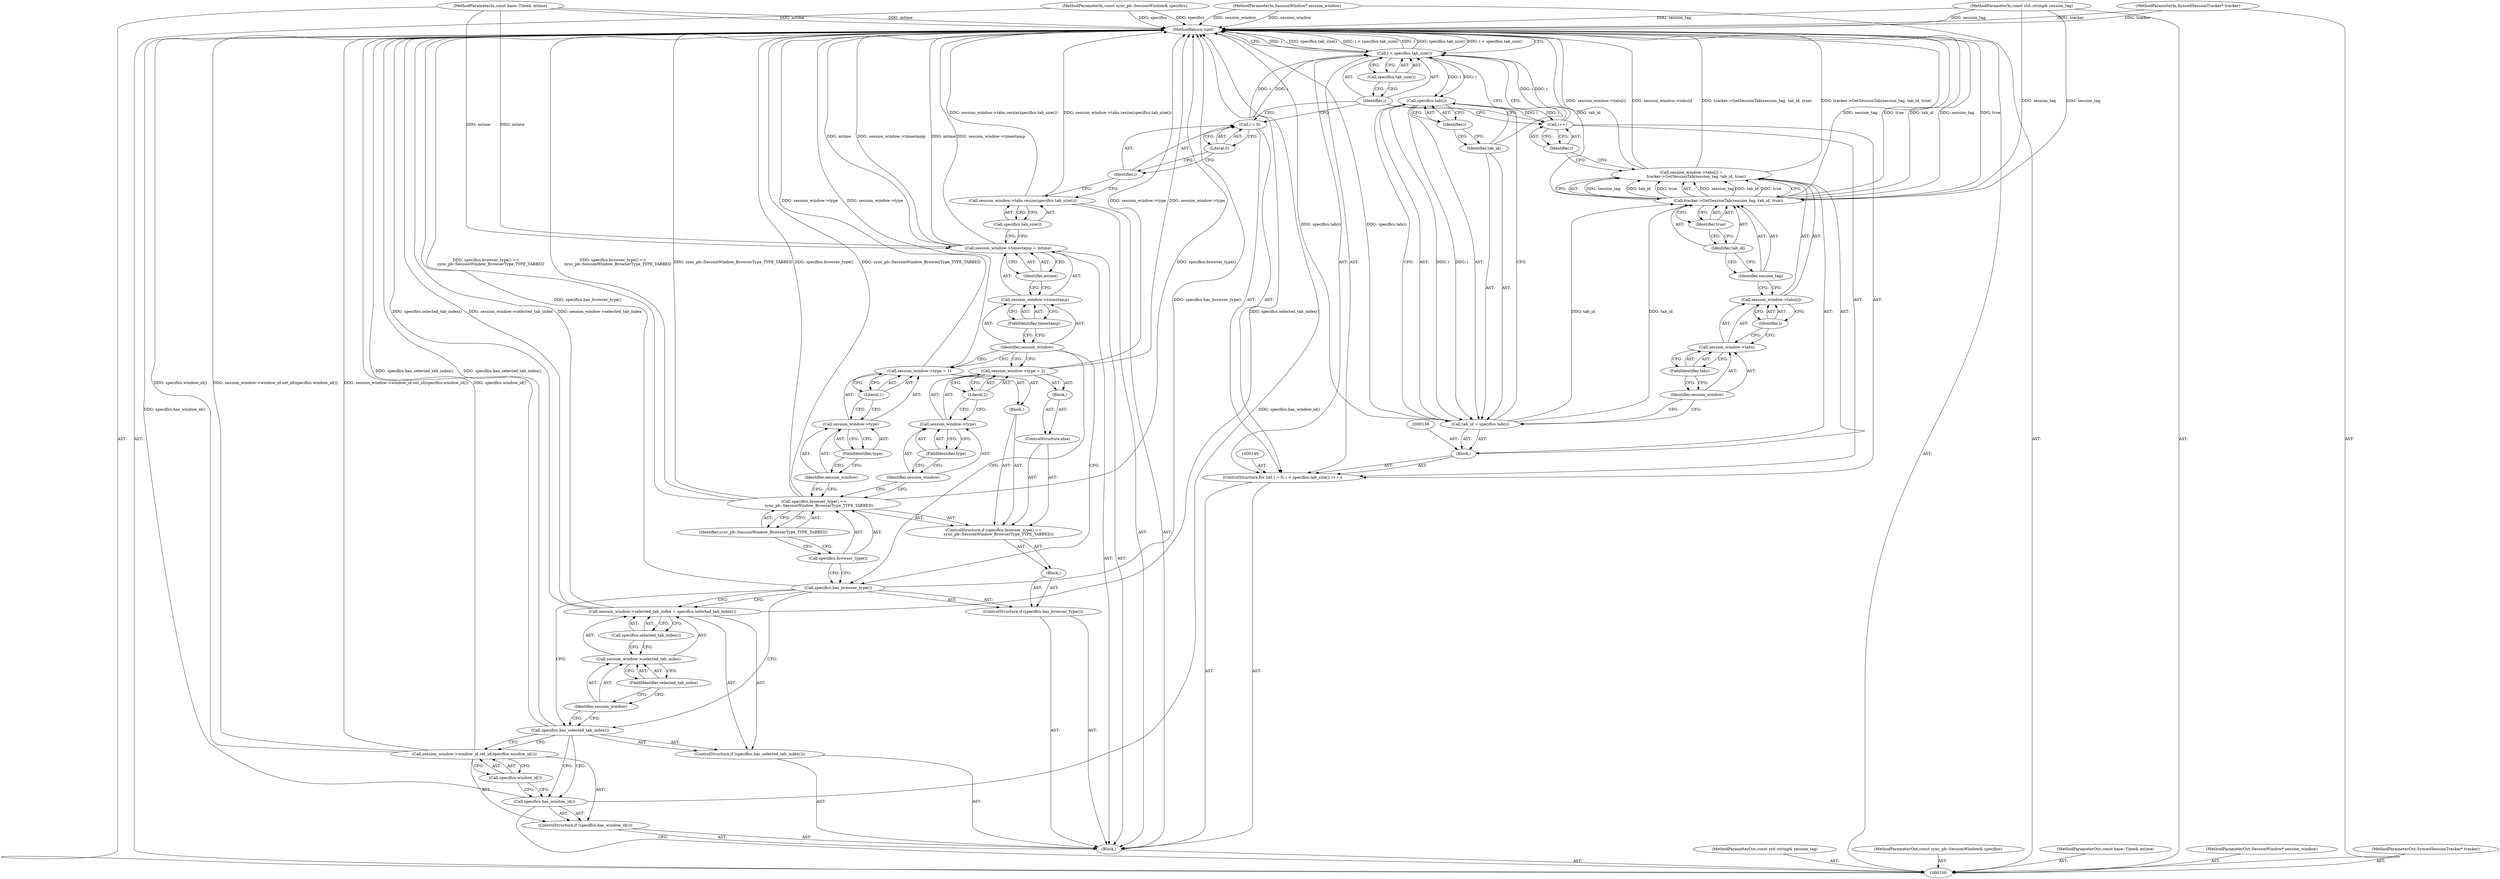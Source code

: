 digraph "1_Chrome_19190765882e272a6a2162c89acdb29110f7e3cf_10" {
"1000171" [label="(MethodReturn,void)"];
"1000116" [label="(FieldIdentifier,selected_tab_index)"];
"1000113" [label="(Call,session_window->selected_tab_index = specifics.selected_tab_index())"];
"1000114" [label="(Call,session_window->selected_tab_index)"];
"1000115" [label="(Identifier,session_window)"];
"1000117" [label="(Call,specifics.selected_tab_index())"];
"1000118" [label="(ControlStructure,if (specifics.has_browser_type()))"];
"1000120" [label="(Block,)"];
"1000119" [label="(Call,specifics.has_browser_type())"];
"1000121" [label="(ControlStructure,if (specifics.browser_type() ==\n        sync_pb::SessionWindow_BrowserType_TYPE_TABBED))"];
"1000122" [label="(Call,specifics.browser_type() ==\n        sync_pb::SessionWindow_BrowserType_TYPE_TABBED)"];
"1000123" [label="(Call,specifics.browser_type())"];
"1000125" [label="(Block,)"];
"1000124" [label="(Identifier,sync_pb::SessionWindow_BrowserType_TYPE_TABBED)"];
"1000129" [label="(FieldIdentifier,type)"];
"1000130" [label="(Literal,1)"];
"1000126" [label="(Call,session_window->type = 1)"];
"1000127" [label="(Call,session_window->type)"];
"1000128" [label="(Identifier,session_window)"];
"1000132" [label="(Block,)"];
"1000131" [label="(ControlStructure,else)"];
"1000136" [label="(FieldIdentifier,type)"];
"1000137" [label="(Literal,2)"];
"1000133" [label="(Call,session_window->type = 2)"];
"1000134" [label="(Call,session_window->type)"];
"1000135" [label="(Identifier,session_window)"];
"1000141" [label="(FieldIdentifier,timestamp)"];
"1000138" [label="(Call,session_window->timestamp = mtime)"];
"1000139" [label="(Call,session_window->timestamp)"];
"1000140" [label="(Identifier,session_window)"];
"1000142" [label="(Identifier,mtime)"];
"1000101" [label="(MethodParameterIn,const std::string& session_tag)"];
"1000250" [label="(MethodParameterOut,const std::string& session_tag)"];
"1000143" [label="(Call,session_window->tabs.resize(specifics.tab_size()))"];
"1000144" [label="(Call,specifics.tab_size())"];
"1000147" [label="(Call,i = 0)"];
"1000148" [label="(Identifier,i)"];
"1000149" [label="(Literal,0)"];
"1000150" [label="(Call,i < specifics.tab_size())"];
"1000151" [label="(Identifier,i)"];
"1000152" [label="(Call,specifics.tab_size())"];
"1000145" [label="(ControlStructure,for (int i = 0; i < specifics.tab_size(); i++))"];
"1000153" [label="(Call,i++)"];
"1000154" [label="(Identifier,i)"];
"1000157" [label="(Call,tab_id = specifics.tab(i))"];
"1000158" [label="(Identifier,tab_id)"];
"1000159" [label="(Call,specifics.tab(i))"];
"1000160" [label="(Identifier,i)"];
"1000155" [label="(Block,)"];
"1000165" [label="(FieldIdentifier,tabs)"];
"1000166" [label="(Identifier,i)"];
"1000161" [label="(Call,session_window->tabs[i] =\n        tracker->GetSessionTab(session_tag, tab_id, true))"];
"1000162" [label="(Call,session_window->tabs[i])"];
"1000163" [label="(Call,session_window->tabs)"];
"1000164" [label="(Identifier,session_window)"];
"1000168" [label="(Identifier,session_tag)"];
"1000169" [label="(Identifier,tab_id)"];
"1000170" [label="(Identifier,true)"];
"1000167" [label="(Call,tracker->GetSessionTab(session_tag, tab_id, true))"];
"1000102" [label="(MethodParameterIn,const sync_pb::SessionWindow& specifics)"];
"1000251" [label="(MethodParameterOut,const sync_pb::SessionWindow& specifics)"];
"1000103" [label="(MethodParameterIn,const base::Time& mtime)"];
"1000252" [label="(MethodParameterOut,const base::Time& mtime)"];
"1000104" [label="(MethodParameterIn,SessionWindow* session_window)"];
"1000253" [label="(MethodParameterOut,SessionWindow* session_window)"];
"1000106" [label="(Block,)"];
"1000105" [label="(MethodParameterIn,SyncedSessionTracker* tracker)"];
"1000254" [label="(MethodParameterOut,SyncedSessionTracker* tracker)"];
"1000107" [label="(ControlStructure,if (specifics.has_window_id()))"];
"1000108" [label="(Call,specifics.has_window_id())"];
"1000110" [label="(Call,specifics.window_id())"];
"1000109" [label="(Call,session_window->window_id.set_id(specifics.window_id()))"];
"1000111" [label="(ControlStructure,if (specifics.has_selected_tab_index()))"];
"1000112" [label="(Call,specifics.has_selected_tab_index())"];
"1000171" -> "1000100"  [label="AST: "];
"1000171" -> "1000150"  [label="CFG: "];
"1000138" -> "1000171"  [label="DDG: mtime"];
"1000138" -> "1000171"  [label="DDG: session_window->timestamp"];
"1000108" -> "1000171"  [label="DDG: specifics.has_window_id()"];
"1000150" -> "1000171"  [label="DDG: i"];
"1000150" -> "1000171"  [label="DDG: specifics.tab_size()"];
"1000150" -> "1000171"  [label="DDG: i < specifics.tab_size()"];
"1000167" -> "1000171"  [label="DDG: tab_id"];
"1000167" -> "1000171"  [label="DDG: session_tag"];
"1000167" -> "1000171"  [label="DDG: true"];
"1000104" -> "1000171"  [label="DDG: session_window"];
"1000105" -> "1000171"  [label="DDG: tracker"];
"1000113" -> "1000171"  [label="DDG: session_window->selected_tab_index"];
"1000113" -> "1000171"  [label="DDG: specifics.selected_tab_index()"];
"1000119" -> "1000171"  [label="DDG: specifics.has_browser_type()"];
"1000161" -> "1000171"  [label="DDG: session_window->tabs[i]"];
"1000161" -> "1000171"  [label="DDG: tracker->GetSessionTab(session_tag, tab_id, true)"];
"1000109" -> "1000171"  [label="DDG: session_window->window_id.set_id(specifics.window_id())"];
"1000109" -> "1000171"  [label="DDG: specifics.window_id()"];
"1000122" -> "1000171"  [label="DDG: sync_pb::SessionWindow_BrowserType_TYPE_TABBED"];
"1000122" -> "1000171"  [label="DDG: specifics.browser_type()"];
"1000122" -> "1000171"  [label="DDG: specifics.browser_type() ==\n        sync_pb::SessionWindow_BrowserType_TYPE_TABBED"];
"1000157" -> "1000171"  [label="DDG: specifics.tab(i)"];
"1000103" -> "1000171"  [label="DDG: mtime"];
"1000133" -> "1000171"  [label="DDG: session_window->type"];
"1000126" -> "1000171"  [label="DDG: session_window->type"];
"1000102" -> "1000171"  [label="DDG: specifics"];
"1000112" -> "1000171"  [label="DDG: specifics.has_selected_tab_index()"];
"1000101" -> "1000171"  [label="DDG: session_tag"];
"1000143" -> "1000171"  [label="DDG: session_window->tabs.resize(specifics.tab_size())"];
"1000116" -> "1000114"  [label="AST: "];
"1000116" -> "1000115"  [label="CFG: "];
"1000114" -> "1000116"  [label="CFG: "];
"1000113" -> "1000111"  [label="AST: "];
"1000113" -> "1000117"  [label="CFG: "];
"1000114" -> "1000113"  [label="AST: "];
"1000117" -> "1000113"  [label="AST: "];
"1000119" -> "1000113"  [label="CFG: "];
"1000113" -> "1000171"  [label="DDG: session_window->selected_tab_index"];
"1000113" -> "1000171"  [label="DDG: specifics.selected_tab_index()"];
"1000114" -> "1000113"  [label="AST: "];
"1000114" -> "1000116"  [label="CFG: "];
"1000115" -> "1000114"  [label="AST: "];
"1000116" -> "1000114"  [label="AST: "];
"1000117" -> "1000114"  [label="CFG: "];
"1000115" -> "1000114"  [label="AST: "];
"1000115" -> "1000112"  [label="CFG: "];
"1000116" -> "1000115"  [label="CFG: "];
"1000117" -> "1000113"  [label="AST: "];
"1000117" -> "1000114"  [label="CFG: "];
"1000113" -> "1000117"  [label="CFG: "];
"1000118" -> "1000106"  [label="AST: "];
"1000119" -> "1000118"  [label="AST: "];
"1000120" -> "1000118"  [label="AST: "];
"1000120" -> "1000118"  [label="AST: "];
"1000121" -> "1000120"  [label="AST: "];
"1000119" -> "1000118"  [label="AST: "];
"1000119" -> "1000113"  [label="CFG: "];
"1000119" -> "1000112"  [label="CFG: "];
"1000123" -> "1000119"  [label="CFG: "];
"1000140" -> "1000119"  [label="CFG: "];
"1000119" -> "1000171"  [label="DDG: specifics.has_browser_type()"];
"1000121" -> "1000120"  [label="AST: "];
"1000122" -> "1000121"  [label="AST: "];
"1000125" -> "1000121"  [label="AST: "];
"1000131" -> "1000121"  [label="AST: "];
"1000122" -> "1000121"  [label="AST: "];
"1000122" -> "1000124"  [label="CFG: "];
"1000123" -> "1000122"  [label="AST: "];
"1000124" -> "1000122"  [label="AST: "];
"1000128" -> "1000122"  [label="CFG: "];
"1000135" -> "1000122"  [label="CFG: "];
"1000122" -> "1000171"  [label="DDG: sync_pb::SessionWindow_BrowserType_TYPE_TABBED"];
"1000122" -> "1000171"  [label="DDG: specifics.browser_type()"];
"1000122" -> "1000171"  [label="DDG: specifics.browser_type() ==\n        sync_pb::SessionWindow_BrowserType_TYPE_TABBED"];
"1000123" -> "1000122"  [label="AST: "];
"1000123" -> "1000119"  [label="CFG: "];
"1000124" -> "1000123"  [label="CFG: "];
"1000125" -> "1000121"  [label="AST: "];
"1000126" -> "1000125"  [label="AST: "];
"1000124" -> "1000122"  [label="AST: "];
"1000124" -> "1000123"  [label="CFG: "];
"1000122" -> "1000124"  [label="CFG: "];
"1000129" -> "1000127"  [label="AST: "];
"1000129" -> "1000128"  [label="CFG: "];
"1000127" -> "1000129"  [label="CFG: "];
"1000130" -> "1000126"  [label="AST: "];
"1000130" -> "1000127"  [label="CFG: "];
"1000126" -> "1000130"  [label="CFG: "];
"1000126" -> "1000125"  [label="AST: "];
"1000126" -> "1000130"  [label="CFG: "];
"1000127" -> "1000126"  [label="AST: "];
"1000130" -> "1000126"  [label="AST: "];
"1000140" -> "1000126"  [label="CFG: "];
"1000126" -> "1000171"  [label="DDG: session_window->type"];
"1000127" -> "1000126"  [label="AST: "];
"1000127" -> "1000129"  [label="CFG: "];
"1000128" -> "1000127"  [label="AST: "];
"1000129" -> "1000127"  [label="AST: "];
"1000130" -> "1000127"  [label="CFG: "];
"1000128" -> "1000127"  [label="AST: "];
"1000128" -> "1000122"  [label="CFG: "];
"1000129" -> "1000128"  [label="CFG: "];
"1000132" -> "1000131"  [label="AST: "];
"1000133" -> "1000132"  [label="AST: "];
"1000131" -> "1000121"  [label="AST: "];
"1000132" -> "1000131"  [label="AST: "];
"1000136" -> "1000134"  [label="AST: "];
"1000136" -> "1000135"  [label="CFG: "];
"1000134" -> "1000136"  [label="CFG: "];
"1000137" -> "1000133"  [label="AST: "];
"1000137" -> "1000134"  [label="CFG: "];
"1000133" -> "1000137"  [label="CFG: "];
"1000133" -> "1000132"  [label="AST: "];
"1000133" -> "1000137"  [label="CFG: "];
"1000134" -> "1000133"  [label="AST: "];
"1000137" -> "1000133"  [label="AST: "];
"1000140" -> "1000133"  [label="CFG: "];
"1000133" -> "1000171"  [label="DDG: session_window->type"];
"1000134" -> "1000133"  [label="AST: "];
"1000134" -> "1000136"  [label="CFG: "];
"1000135" -> "1000134"  [label="AST: "];
"1000136" -> "1000134"  [label="AST: "];
"1000137" -> "1000134"  [label="CFG: "];
"1000135" -> "1000134"  [label="AST: "];
"1000135" -> "1000122"  [label="CFG: "];
"1000136" -> "1000135"  [label="CFG: "];
"1000141" -> "1000139"  [label="AST: "];
"1000141" -> "1000140"  [label="CFG: "];
"1000139" -> "1000141"  [label="CFG: "];
"1000138" -> "1000106"  [label="AST: "];
"1000138" -> "1000142"  [label="CFG: "];
"1000139" -> "1000138"  [label="AST: "];
"1000142" -> "1000138"  [label="AST: "];
"1000144" -> "1000138"  [label="CFG: "];
"1000138" -> "1000171"  [label="DDG: mtime"];
"1000138" -> "1000171"  [label="DDG: session_window->timestamp"];
"1000103" -> "1000138"  [label="DDG: mtime"];
"1000139" -> "1000138"  [label="AST: "];
"1000139" -> "1000141"  [label="CFG: "];
"1000140" -> "1000139"  [label="AST: "];
"1000141" -> "1000139"  [label="AST: "];
"1000142" -> "1000139"  [label="CFG: "];
"1000140" -> "1000139"  [label="AST: "];
"1000140" -> "1000126"  [label="CFG: "];
"1000140" -> "1000133"  [label="CFG: "];
"1000140" -> "1000119"  [label="CFG: "];
"1000141" -> "1000140"  [label="CFG: "];
"1000142" -> "1000138"  [label="AST: "];
"1000142" -> "1000139"  [label="CFG: "];
"1000138" -> "1000142"  [label="CFG: "];
"1000101" -> "1000100"  [label="AST: "];
"1000101" -> "1000171"  [label="DDG: session_tag"];
"1000101" -> "1000167"  [label="DDG: session_tag"];
"1000250" -> "1000100"  [label="AST: "];
"1000143" -> "1000106"  [label="AST: "];
"1000143" -> "1000144"  [label="CFG: "];
"1000144" -> "1000143"  [label="AST: "];
"1000148" -> "1000143"  [label="CFG: "];
"1000143" -> "1000171"  [label="DDG: session_window->tabs.resize(specifics.tab_size())"];
"1000144" -> "1000143"  [label="AST: "];
"1000144" -> "1000138"  [label="CFG: "];
"1000143" -> "1000144"  [label="CFG: "];
"1000147" -> "1000145"  [label="AST: "];
"1000147" -> "1000149"  [label="CFG: "];
"1000148" -> "1000147"  [label="AST: "];
"1000149" -> "1000147"  [label="AST: "];
"1000151" -> "1000147"  [label="CFG: "];
"1000147" -> "1000150"  [label="DDG: i"];
"1000148" -> "1000147"  [label="AST: "];
"1000148" -> "1000143"  [label="CFG: "];
"1000149" -> "1000148"  [label="CFG: "];
"1000149" -> "1000147"  [label="AST: "];
"1000149" -> "1000148"  [label="CFG: "];
"1000147" -> "1000149"  [label="CFG: "];
"1000150" -> "1000145"  [label="AST: "];
"1000150" -> "1000152"  [label="CFG: "];
"1000151" -> "1000150"  [label="AST: "];
"1000152" -> "1000150"  [label="AST: "];
"1000158" -> "1000150"  [label="CFG: "];
"1000171" -> "1000150"  [label="CFG: "];
"1000150" -> "1000171"  [label="DDG: i"];
"1000150" -> "1000171"  [label="DDG: specifics.tab_size()"];
"1000150" -> "1000171"  [label="DDG: i < specifics.tab_size()"];
"1000147" -> "1000150"  [label="DDG: i"];
"1000153" -> "1000150"  [label="DDG: i"];
"1000150" -> "1000159"  [label="DDG: i"];
"1000151" -> "1000150"  [label="AST: "];
"1000151" -> "1000147"  [label="CFG: "];
"1000151" -> "1000153"  [label="CFG: "];
"1000152" -> "1000151"  [label="CFG: "];
"1000152" -> "1000150"  [label="AST: "];
"1000152" -> "1000151"  [label="CFG: "];
"1000150" -> "1000152"  [label="CFG: "];
"1000145" -> "1000106"  [label="AST: "];
"1000146" -> "1000145"  [label="AST: "];
"1000147" -> "1000145"  [label="AST: "];
"1000150" -> "1000145"  [label="AST: "];
"1000153" -> "1000145"  [label="AST: "];
"1000155" -> "1000145"  [label="AST: "];
"1000153" -> "1000145"  [label="AST: "];
"1000153" -> "1000154"  [label="CFG: "];
"1000154" -> "1000153"  [label="AST: "];
"1000151" -> "1000153"  [label="CFG: "];
"1000153" -> "1000150"  [label="DDG: i"];
"1000159" -> "1000153"  [label="DDG: i"];
"1000154" -> "1000153"  [label="AST: "];
"1000154" -> "1000161"  [label="CFG: "];
"1000153" -> "1000154"  [label="CFG: "];
"1000157" -> "1000155"  [label="AST: "];
"1000157" -> "1000159"  [label="CFG: "];
"1000158" -> "1000157"  [label="AST: "];
"1000159" -> "1000157"  [label="AST: "];
"1000164" -> "1000157"  [label="CFG: "];
"1000157" -> "1000171"  [label="DDG: specifics.tab(i)"];
"1000159" -> "1000157"  [label="DDG: i"];
"1000157" -> "1000167"  [label="DDG: tab_id"];
"1000158" -> "1000157"  [label="AST: "];
"1000158" -> "1000150"  [label="CFG: "];
"1000160" -> "1000158"  [label="CFG: "];
"1000159" -> "1000157"  [label="AST: "];
"1000159" -> "1000160"  [label="CFG: "];
"1000160" -> "1000159"  [label="AST: "];
"1000157" -> "1000159"  [label="CFG: "];
"1000159" -> "1000153"  [label="DDG: i"];
"1000159" -> "1000157"  [label="DDG: i"];
"1000150" -> "1000159"  [label="DDG: i"];
"1000160" -> "1000159"  [label="AST: "];
"1000160" -> "1000158"  [label="CFG: "];
"1000159" -> "1000160"  [label="CFG: "];
"1000155" -> "1000145"  [label="AST: "];
"1000156" -> "1000155"  [label="AST: "];
"1000157" -> "1000155"  [label="AST: "];
"1000161" -> "1000155"  [label="AST: "];
"1000165" -> "1000163"  [label="AST: "];
"1000165" -> "1000164"  [label="CFG: "];
"1000163" -> "1000165"  [label="CFG: "];
"1000166" -> "1000162"  [label="AST: "];
"1000166" -> "1000163"  [label="CFG: "];
"1000162" -> "1000166"  [label="CFG: "];
"1000161" -> "1000155"  [label="AST: "];
"1000161" -> "1000167"  [label="CFG: "];
"1000162" -> "1000161"  [label="AST: "];
"1000167" -> "1000161"  [label="AST: "];
"1000154" -> "1000161"  [label="CFG: "];
"1000161" -> "1000171"  [label="DDG: session_window->tabs[i]"];
"1000161" -> "1000171"  [label="DDG: tracker->GetSessionTab(session_tag, tab_id, true)"];
"1000167" -> "1000161"  [label="DDG: session_tag"];
"1000167" -> "1000161"  [label="DDG: tab_id"];
"1000167" -> "1000161"  [label="DDG: true"];
"1000162" -> "1000161"  [label="AST: "];
"1000162" -> "1000166"  [label="CFG: "];
"1000163" -> "1000162"  [label="AST: "];
"1000166" -> "1000162"  [label="AST: "];
"1000168" -> "1000162"  [label="CFG: "];
"1000163" -> "1000162"  [label="AST: "];
"1000163" -> "1000165"  [label="CFG: "];
"1000164" -> "1000163"  [label="AST: "];
"1000165" -> "1000163"  [label="AST: "];
"1000166" -> "1000163"  [label="CFG: "];
"1000164" -> "1000163"  [label="AST: "];
"1000164" -> "1000157"  [label="CFG: "];
"1000165" -> "1000164"  [label="CFG: "];
"1000168" -> "1000167"  [label="AST: "];
"1000168" -> "1000162"  [label="CFG: "];
"1000169" -> "1000168"  [label="CFG: "];
"1000169" -> "1000167"  [label="AST: "];
"1000169" -> "1000168"  [label="CFG: "];
"1000170" -> "1000169"  [label="CFG: "];
"1000170" -> "1000167"  [label="AST: "];
"1000170" -> "1000169"  [label="CFG: "];
"1000167" -> "1000170"  [label="CFG: "];
"1000167" -> "1000161"  [label="AST: "];
"1000167" -> "1000170"  [label="CFG: "];
"1000168" -> "1000167"  [label="AST: "];
"1000169" -> "1000167"  [label="AST: "];
"1000170" -> "1000167"  [label="AST: "];
"1000161" -> "1000167"  [label="CFG: "];
"1000167" -> "1000171"  [label="DDG: tab_id"];
"1000167" -> "1000171"  [label="DDG: session_tag"];
"1000167" -> "1000171"  [label="DDG: true"];
"1000167" -> "1000161"  [label="DDG: session_tag"];
"1000167" -> "1000161"  [label="DDG: tab_id"];
"1000167" -> "1000161"  [label="DDG: true"];
"1000101" -> "1000167"  [label="DDG: session_tag"];
"1000157" -> "1000167"  [label="DDG: tab_id"];
"1000102" -> "1000100"  [label="AST: "];
"1000102" -> "1000171"  [label="DDG: specifics"];
"1000251" -> "1000100"  [label="AST: "];
"1000103" -> "1000100"  [label="AST: "];
"1000103" -> "1000171"  [label="DDG: mtime"];
"1000103" -> "1000138"  [label="DDG: mtime"];
"1000252" -> "1000100"  [label="AST: "];
"1000104" -> "1000100"  [label="AST: "];
"1000104" -> "1000171"  [label="DDG: session_window"];
"1000253" -> "1000100"  [label="AST: "];
"1000106" -> "1000100"  [label="AST: "];
"1000107" -> "1000106"  [label="AST: "];
"1000111" -> "1000106"  [label="AST: "];
"1000118" -> "1000106"  [label="AST: "];
"1000138" -> "1000106"  [label="AST: "];
"1000143" -> "1000106"  [label="AST: "];
"1000145" -> "1000106"  [label="AST: "];
"1000105" -> "1000100"  [label="AST: "];
"1000105" -> "1000171"  [label="DDG: tracker"];
"1000254" -> "1000100"  [label="AST: "];
"1000107" -> "1000106"  [label="AST: "];
"1000108" -> "1000107"  [label="AST: "];
"1000109" -> "1000107"  [label="AST: "];
"1000108" -> "1000107"  [label="AST: "];
"1000108" -> "1000100"  [label="CFG: "];
"1000110" -> "1000108"  [label="CFG: "];
"1000112" -> "1000108"  [label="CFG: "];
"1000108" -> "1000171"  [label="DDG: specifics.has_window_id()"];
"1000110" -> "1000109"  [label="AST: "];
"1000110" -> "1000108"  [label="CFG: "];
"1000109" -> "1000110"  [label="CFG: "];
"1000109" -> "1000107"  [label="AST: "];
"1000109" -> "1000110"  [label="CFG: "];
"1000110" -> "1000109"  [label="AST: "];
"1000112" -> "1000109"  [label="CFG: "];
"1000109" -> "1000171"  [label="DDG: session_window->window_id.set_id(specifics.window_id())"];
"1000109" -> "1000171"  [label="DDG: specifics.window_id()"];
"1000111" -> "1000106"  [label="AST: "];
"1000112" -> "1000111"  [label="AST: "];
"1000113" -> "1000111"  [label="AST: "];
"1000112" -> "1000111"  [label="AST: "];
"1000112" -> "1000109"  [label="CFG: "];
"1000112" -> "1000108"  [label="CFG: "];
"1000115" -> "1000112"  [label="CFG: "];
"1000119" -> "1000112"  [label="CFG: "];
"1000112" -> "1000171"  [label="DDG: specifics.has_selected_tab_index()"];
}
